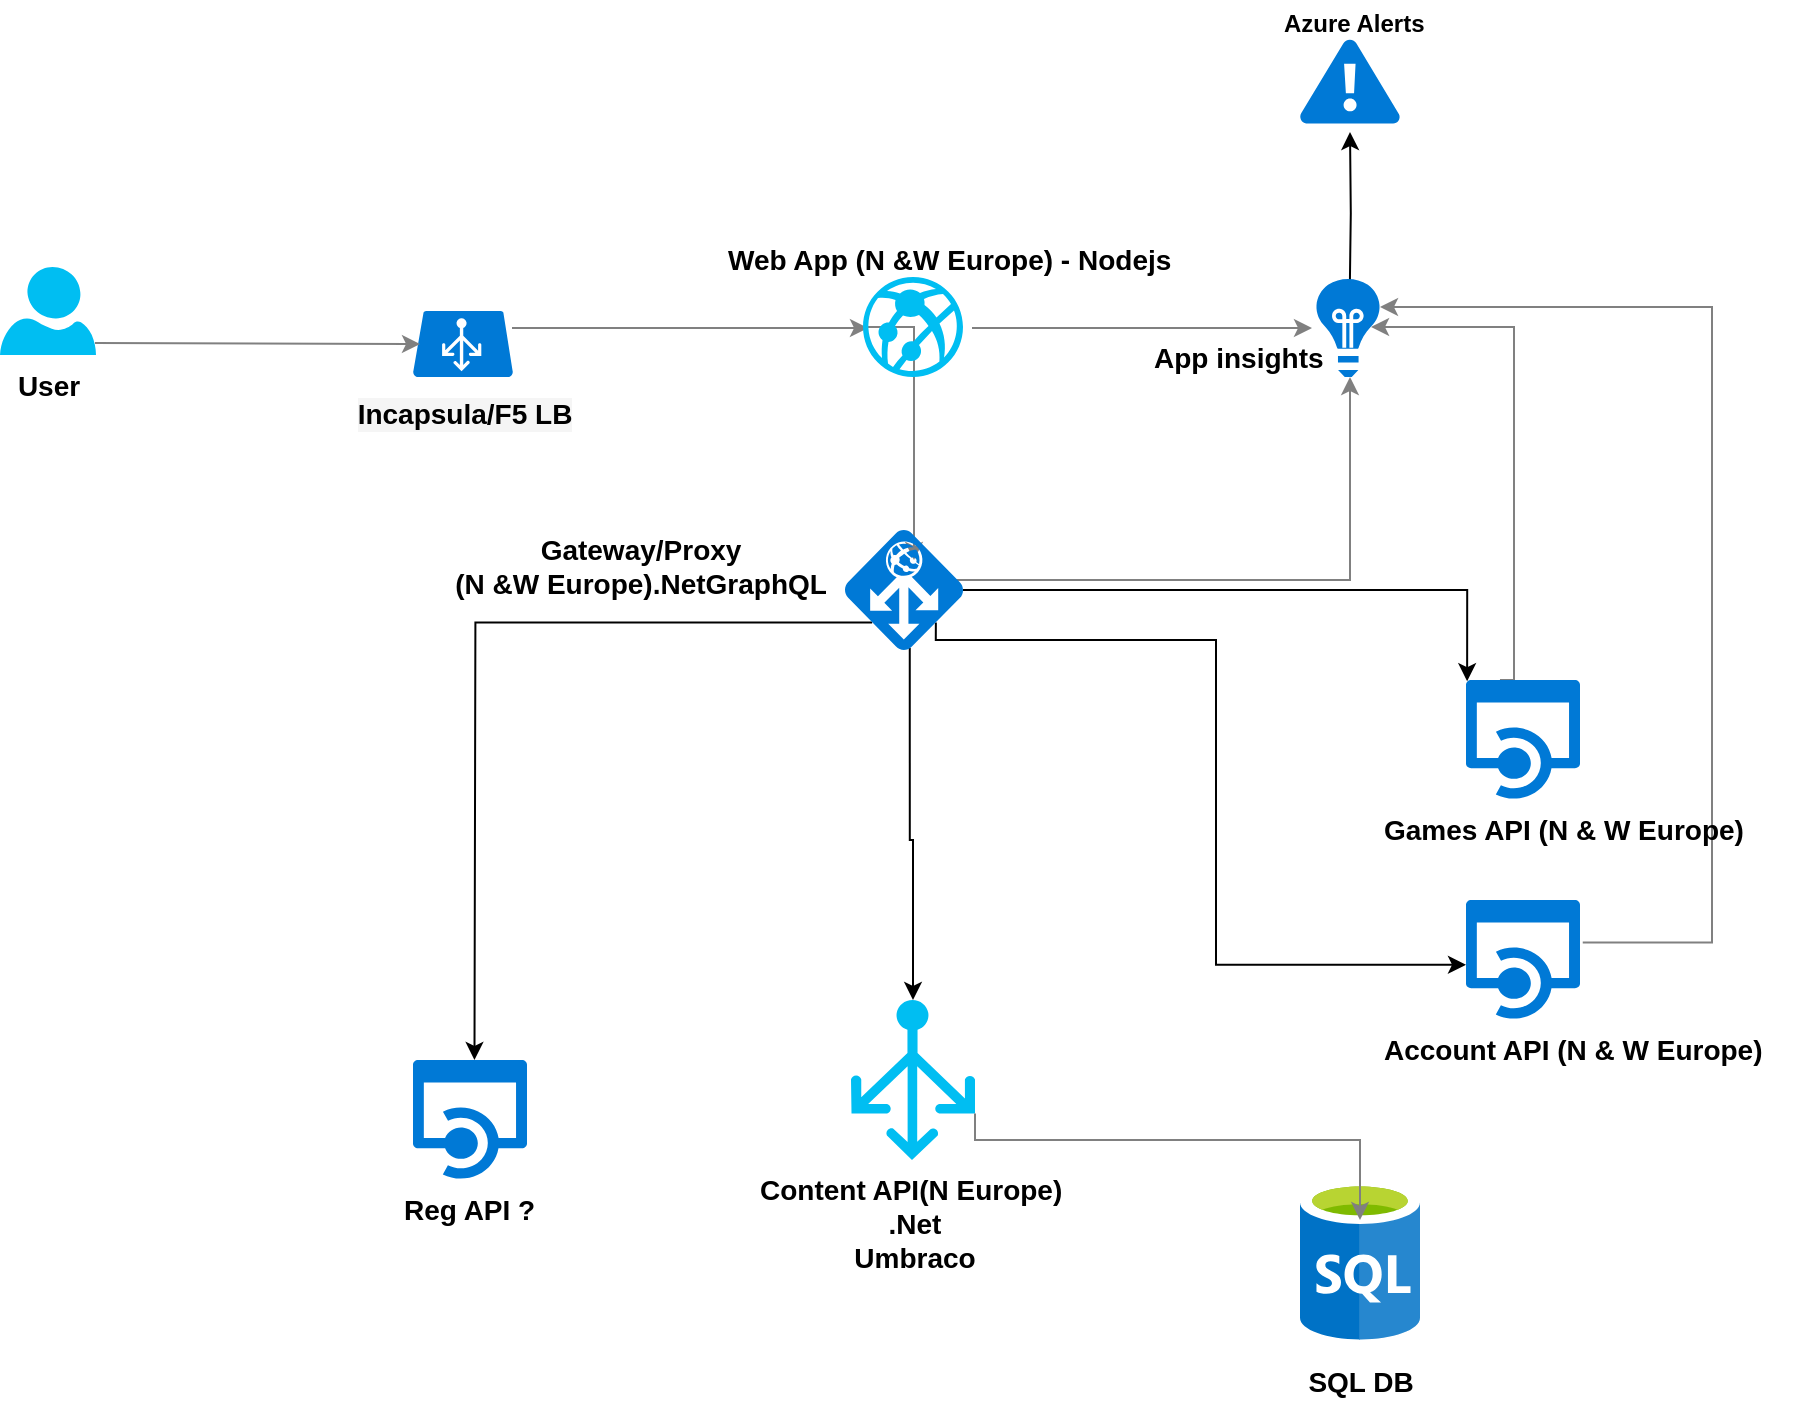 <mxfile version="11.1.4" type="github"><diagram id="WI9T0HZ2pTsCkuznbFz-" name="Page-1"><mxGraphModel dx="1221" dy="589" grid="1" gridSize="10" guides="1" tooltips="1" connect="1" arrows="1" fold="1" page="1" pageScale="1" pageWidth="1169" pageHeight="827" math="0" shadow="0"><root><mxCell id="0"/><mxCell id="1" parent="0"/><mxCell id="AcxdMaKK0mU5kZiv2lnr-49" style="edgeStyle=elbowEdgeStyle;rounded=0;orthogonalLoop=1;jettySize=auto;elbow=vertical;html=1;strokeColor=#808080;entryX=-0.032;entryY=0.493;entryDx=0;entryDy=0;entryPerimeter=0;exitX=1.016;exitY=0.498;exitDx=0;exitDy=0;exitPerimeter=0;" parent="1" edge="1"><mxGeometry relative="1" as="geometry"><mxPoint x="286" y="224" as="sourcePoint"/><mxPoint x="464" y="224" as="targetPoint"/></mxGeometry></mxCell><mxCell id="RLjyjs_sm2IHfBNOWAbh-35" style="edgeStyle=elbowEdgeStyle;rounded=0;orthogonalLoop=1;jettySize=auto;html=1;strokeColor=#808080;exitX=0.5;exitY=1;exitDx=0;exitDy=0;exitPerimeter=0;" parent="1" source="0f0LiwUm1xgjmhmBiN22-12" edge="1"><mxGeometry relative="1" as="geometry"><mxPoint x="487" y="340" as="targetPoint"/><Array as="points"><mxPoint x="487" y="330"/></Array></mxGeometry></mxCell><mxCell id="RLjyjs_sm2IHfBNOWAbh-27" style="edgeStyle=elbowEdgeStyle;rounded=0;orthogonalLoop=1;jettySize=auto;html=1;strokeColor=#808080;entryX=-0.038;entryY=0.5;entryDx=0;entryDy=0;entryPerimeter=0;exitX=1.031;exitY=0.506;exitDx=0;exitDy=0;exitPerimeter=0;elbow=vertical;" parent="1" edge="1"><mxGeometry relative="1" as="geometry"><mxPoint x="516" y="224" as="sourcePoint"/><mxPoint x="686" y="224" as="targetPoint"/></mxGeometry></mxCell><mxCell id="RLjyjs_sm2IHfBNOWAbh-37" style="edgeStyle=elbowEdgeStyle;rounded=0;orthogonalLoop=1;jettySize=auto;html=1;strokeColor=#808080;entryX=0.86;entryY=0.5;entryDx=0;entryDy=0;entryPerimeter=0;exitX=0.298;exitY=0;exitDx=0;exitDy=0;exitPerimeter=0;" parent="1" source="0f0LiwUm1xgjmhmBiN22-99" target="0f0LiwUm1xgjmhmBiN22-128" edge="1"><mxGeometry relative="1" as="geometry"><mxPoint x="787" y="395.5" as="sourcePoint"/><mxPoint x="727.235" y="227.471" as="targetPoint"/><Array as="points"><mxPoint x="787" y="224"/><mxPoint x="787" y="230"/></Array></mxGeometry></mxCell><mxCell id="RLjyjs_sm2IHfBNOWAbh-23" value="SQL DB" style="aspect=fixed;html=1;perimeter=none;align=center;shadow=0;dashed=0;image;fontSize=14;image=img/lib/mscae/SQL_Database_generic.svg;labelBackgroundColor=#ffffff;fillColor=#4D9900;spacingTop=6;fontStyle=1" parent="1" vertex="1"><mxGeometry x="680" y="650" width="60" height="80" as="geometry"/></mxCell><mxCell id="0f0LiwUm1xgjmhmBiN22-12" value="" style="verticalLabelPosition=bottom;html=1;verticalAlign=top;align=center;strokeColor=none;fillColor=#00BEF2;shape=mxgraph.azure.azure_website;pointerEvents=1;fontStyle=1;fontSize=14;direction=south;" vertex="1" parent="1"><mxGeometry x="461.5" y="198.5" width="50" height="50" as="geometry"/></mxCell><mxCell id="0f0LiwUm1xgjmhmBiN22-16" value="Incapsula/F5 LB" style="shadow=0;dashed=0;html=1;strokeColor=none;labelPosition=center;verticalLabelPosition=bottom;verticalAlign=top;align=center;shape=mxgraph.mscae.cloud.azure_automatic_load_balancer;fillColor=#0079D6;pointerEvents=1;labelBackgroundColor=#F5F5F5;fontColor=#000000;spacingTop=3;fontStyle=1;fontSize=14;" vertex="1" parent="1"><mxGeometry x="236.5" y="215.5" width="50" height="33" as="geometry"/></mxCell><mxCell id="0f0LiwUm1xgjmhmBiN22-118" value="" style="edgeStyle=orthogonalEdgeStyle;rounded=0;orthogonalLoop=1;jettySize=auto;html=1;fontSize=14;" edge="1" parent="1"><mxGeometry relative="1" as="geometry"><mxPoint x="704.882" y="206" as="sourcePoint"/><mxPoint x="705" y="126" as="targetPoint"/></mxGeometry></mxCell><mxCell id="0f0LiwUm1xgjmhmBiN22-85" value="" style="edgeStyle=orthogonalEdgeStyle;rounded=0;orthogonalLoop=1;jettySize=auto;html=1;exitX=0.23;exitY=0.77;exitDx=0;exitDy=0;exitPerimeter=0;" edge="1" parent="1" source="0f0LiwUm1xgjmhmBiN22-123"><mxGeometry relative="1" as="geometry"><mxPoint x="455.5" y="381.588" as="sourcePoint"/><mxPoint x="267.235" y="590" as="targetPoint"/></mxGeometry></mxCell><mxCell id="0f0LiwUm1xgjmhmBiN22-65" value="Content API(N Europe)&amp;nbsp;&lt;br style=&quot;font-size: 14px;&quot;&gt;.Net&lt;br style=&quot;font-size: 14px;&quot;&gt;Umbraco" style="verticalLabelPosition=bottom;html=1;verticalAlign=top;align=center;strokeColor=none;fillColor=#00BEF2;shape=mxgraph.azure.load_balancer_generic;pointerEvents=1;fontStyle=1;fontSize=14;" vertex="1" parent="1"><mxGeometry x="455.5" y="560" width="62" height="80" as="geometry"/></mxCell><mxCell id="0f0LiwUm1xgjmhmBiN22-38" style="edgeStyle=elbowEdgeStyle;rounded=0;orthogonalLoop=1;jettySize=auto;elbow=vertical;html=1;strokeColor=#808080;exitX=0.619;exitY=0.128;exitDx=0;exitDy=0;exitPerimeter=0;" edge="1" parent="1"><mxGeometry relative="1" as="geometry"><mxPoint x="493.118" y="346.294" as="sourcePoint"/><mxPoint x="705" y="248.5" as="targetPoint"/><Array as="points"><mxPoint x="610" y="350"/></Array></mxGeometry></mxCell><mxCell id="0f0LiwUm1xgjmhmBiN22-41" style="edgeStyle=elbowEdgeStyle;rounded=0;orthogonalLoop=1;jettySize=auto;html=1;strokeColor=#808080;exitX=1.024;exitY=0.354;exitDx=0;exitDy=0;exitPerimeter=0;entryX=1;entryY=0.3;entryDx=0;entryDy=0;entryPerimeter=0;" edge="1" parent="1" source="0f0LiwUm1xgjmhmBiN22-110" target="0f0LiwUm1xgjmhmBiN22-128"><mxGeometry relative="1" as="geometry"><mxPoint x="787.235" y="502.412" as="sourcePoint"/><mxPoint x="730" y="217" as="targetPoint"/><Array as="points"><mxPoint x="886" y="224"/><mxPoint x="886" y="230"/></Array></mxGeometry></mxCell><mxCell id="0f0LiwUm1xgjmhmBiN22-57" value="&lt;b&gt;&lt;font style=&quot;font-size: 14px&quot;&gt;User&lt;/font&gt;&lt;/b&gt;" style="verticalLabelPosition=bottom;html=1;verticalAlign=top;align=center;strokeColor=none;fillColor=#00BEF2;shape=mxgraph.azure.user;" vertex="1" parent="1"><mxGeometry x="30" y="193.5" width="48" height="44" as="geometry"/></mxCell><mxCell id="0f0LiwUm1xgjmhmBiN22-62" style="edgeStyle=elbowEdgeStyle;rounded=0;orthogonalLoop=1;jettySize=auto;elbow=vertical;html=1;strokeColor=#808080;exitX=1.016;exitY=0.498;exitDx=0;exitDy=0;exitPerimeter=0;" edge="1" parent="1"><mxGeometry relative="1" as="geometry"><mxPoint x="77.5" y="231.5" as="sourcePoint"/><mxPoint x="240" y="232" as="targetPoint"/></mxGeometry></mxCell><mxCell id="0f0LiwUm1xgjmhmBiN22-72" style="edgeStyle=elbowEdgeStyle;rounded=0;orthogonalLoop=1;jettySize=auto;elbow=vertical;html=1;strokeColor=#808080;exitX=1;exitY=0.71;exitDx=0;exitDy=0;exitPerimeter=0;" edge="1" parent="1" source="0f0LiwUm1xgjmhmBiN22-65"><mxGeometry relative="1" as="geometry"><mxPoint x="511.5" y="610.5" as="sourcePoint"/><mxPoint x="710" y="670" as="targetPoint"/><Array as="points"><mxPoint x="600" y="630"/></Array></mxGeometry></mxCell><mxCell id="0f0LiwUm1xgjmhmBiN22-91" value="" style="edgeStyle=orthogonalEdgeStyle;rounded=0;orthogonalLoop=1;jettySize=auto;html=1;fontSize=14;entryX=0.5;entryY=0;entryDx=0;entryDy=0;entryPerimeter=0;exitX=0.5;exitY=0.88;exitDx=0;exitDy=0;exitPerimeter=0;" edge="1" parent="1" target="0f0LiwUm1xgjmhmBiN22-65"><mxGeometry relative="1" as="geometry"><mxPoint x="484.882" y="383.941" as="sourcePoint"/><mxPoint x="491.5" y="480" as="targetPoint"/><Array as="points"><mxPoint x="485" y="480"/><mxPoint x="486" y="480"/></Array></mxGeometry></mxCell><mxCell id="0f0LiwUm1xgjmhmBiN22-97" value="Gateway/Proxy&lt;br&gt;(N &amp;amp;W Europe).NetGraphQL" style="text;html=1;fontSize=14;fontStyle=1;align=center;" vertex="1" parent="1"><mxGeometry x="200" y="320" width="300" height="30" as="geometry"/></mxCell><mxCell id="0f0LiwUm1xgjmhmBiN22-99" value="" style="shadow=0;dashed=0;html=1;strokeColor=none;labelPosition=center;verticalLabelPosition=bottom;verticalAlign=top;align=center;shape=mxgraph.mscae.cloud.api_app;fillColor=#0079D6;pointerEvents=1;" vertex="1" parent="1"><mxGeometry x="763" y="400" width="57" height="60" as="geometry"/></mxCell><mxCell id="0f0LiwUm1xgjmhmBiN22-107" value="Games API (N &amp;amp; W Europe)" style="text;html=1;fontSize=14;fontStyle=1" vertex="1" parent="1"><mxGeometry x="720" y="460" width="200" height="30" as="geometry"/></mxCell><mxCell id="0f0LiwUm1xgjmhmBiN22-110" value="" style="shadow=0;dashed=0;html=1;strokeColor=none;labelPosition=center;verticalLabelPosition=bottom;verticalAlign=top;align=center;shape=mxgraph.mscae.cloud.api_app;fillColor=#0079D6;pointerEvents=1;" vertex="1" parent="1"><mxGeometry x="763" y="510" width="57" height="60" as="geometry"/></mxCell><mxCell id="0f0LiwUm1xgjmhmBiN22-111" value="Account API (N &amp;amp; W Europe)" style="text;html=1;fontSize=14;fontStyle=1" vertex="1" parent="1"><mxGeometry x="720" y="570" width="210" height="30" as="geometry"/></mxCell><mxCell id="0f0LiwUm1xgjmhmBiN22-112" value="" style="shadow=0;dashed=0;html=1;strokeColor=none;labelPosition=center;verticalLabelPosition=bottom;verticalAlign=top;align=center;shape=mxgraph.mscae.cloud.api_app;fillColor=#0079D6;pointerEvents=1;" vertex="1" parent="1"><mxGeometry x="236.5" y="590" width="57" height="60" as="geometry"/></mxCell><mxCell id="0f0LiwUm1xgjmhmBiN22-115" value="Reg API ?" style="text;html=1;fontSize=14;fontStyle=1" vertex="1" parent="1"><mxGeometry x="230" y="650" width="90" height="30" as="geometry"/></mxCell><mxCell id="0f0LiwUm1xgjmhmBiN22-116" value="" style="shadow=0;dashed=0;html=1;strokeColor=none;fillColor=#0079D6;labelPosition=center;verticalLabelPosition=bottom;verticalAlign=top;align=center;shape=mxgraph.azure.azure_alert;" vertex="1" parent="1"><mxGeometry x="680" y="79.853" width="50" height="42" as="geometry"/></mxCell><mxCell id="0f0LiwUm1xgjmhmBiN22-119" value="&lt;span style=&quot;font-size: 12px ; text-align: center&quot;&gt;Azure Alerts&lt;/span&gt;" style="text;html=1;resizable=0;points=[];autosize=1;align=left;verticalAlign=top;spacingTop=-4;fontSize=14;fontStyle=1" vertex="1" parent="1"><mxGeometry x="670" y="60" width="80" height="20" as="geometry"/></mxCell><mxCell id="0f0LiwUm1xgjmhmBiN22-120" value="&lt;span style=&quot;font-weight: 700 ; text-align: center&quot;&gt;Web App (N &amp;amp;W Europe) - Nodejs&lt;/span&gt;" style="text;html=1;resizable=0;points=[];autosize=1;align=left;verticalAlign=top;spacingTop=-4;fontSize=14;" vertex="1" parent="1"><mxGeometry x="391.5" y="178.5" width="240" height="20" as="geometry"/></mxCell><mxCell id="0f0LiwUm1xgjmhmBiN22-125" value="" style="edgeStyle=orthogonalEdgeStyle;rounded=0;orthogonalLoop=1;jettySize=auto;html=1;fontSize=14;entryX=0;entryY=0.54;entryDx=0;entryDy=0;entryPerimeter=0;exitX=0.77;exitY=0.77;exitDx=0;exitDy=0;exitPerimeter=0;" edge="1" parent="1" source="0f0LiwUm1xgjmhmBiN22-123" target="0f0LiwUm1xgjmhmBiN22-110"><mxGeometry relative="1" as="geometry"><mxPoint x="591.5" y="355" as="targetPoint"/><Array as="points"><mxPoint x="498" y="380"/><mxPoint x="638" y="380"/><mxPoint x="638" y="543"/></Array></mxGeometry></mxCell><mxCell id="0f0LiwUm1xgjmhmBiN22-127" value="" style="edgeStyle=orthogonalEdgeStyle;rounded=0;orthogonalLoop=1;jettySize=auto;html=1;fontSize=14;entryX=0.01;entryY=0.01;entryDx=0;entryDy=0;entryPerimeter=0;" edge="1" parent="1" source="0f0LiwUm1xgjmhmBiN22-123" target="0f0LiwUm1xgjmhmBiN22-99"><mxGeometry relative="1" as="geometry"><mxPoint x="591.5" y="355" as="targetPoint"/></mxGeometry></mxCell><mxCell id="0f0LiwUm1xgjmhmBiN22-123" value="" style="shadow=0;dashed=0;html=1;strokeColor=none;labelPosition=center;verticalLabelPosition=bottom;verticalAlign=top;align=center;shape=mxgraph.mscae.cloud.application_gateway;fillColor=#0079D6;pointerEvents=1;" vertex="1" parent="1"><mxGeometry x="452.5" y="325" width="59" height="60" as="geometry"/></mxCell><mxCell id="0f0LiwUm1xgjmhmBiN22-128" value="" style="shadow=0;dashed=0;html=1;strokeColor=none;labelPosition=center;verticalLabelPosition=bottom;verticalAlign=top;align=center;shape=mxgraph.mscae.cloud.application_insights;fillColor=#0079D6;" vertex="1" parent="1"><mxGeometry x="688" y="198.471" width="32" height="50" as="geometry"/></mxCell><mxCell id="0f0LiwUm1xgjmhmBiN22-129" value="App insights" style="text;html=1;fontSize=14;fontStyle=1" vertex="1" parent="1"><mxGeometry x="605" y="223.5" width="100" height="30" as="geometry"/></mxCell></root></mxGraphModel></diagram></mxfile>